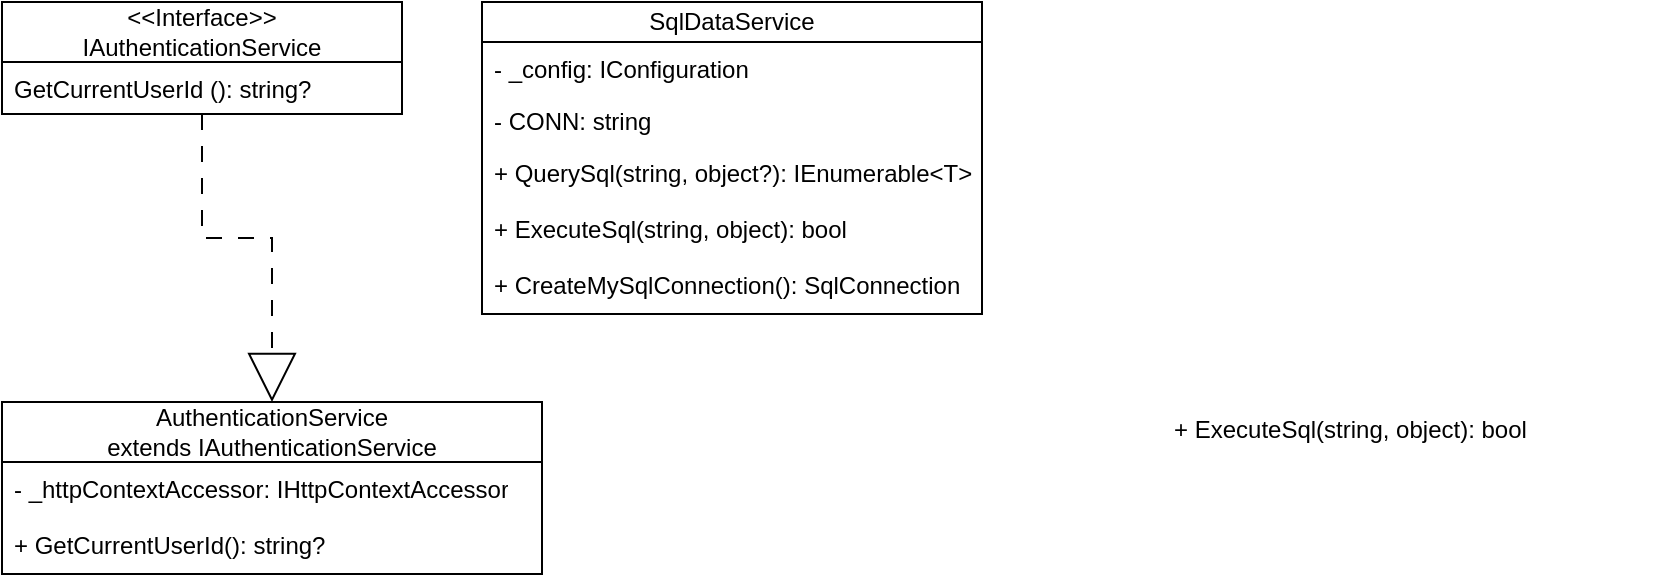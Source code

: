 <mxfile version="26.0.9">
  <diagram name="Page-1" id="7H-jBLWZlrdjJO8HGoJw">
    <mxGraphModel dx="1434" dy="844" grid="1" gridSize="10" guides="1" tooltips="1" connect="1" arrows="1" fold="1" page="1" pageScale="1" pageWidth="827" pageHeight="1169" math="0" shadow="0">
      <root>
        <mxCell id="0" />
        <mxCell id="1" parent="0" />
        <mxCell id="t6Lsa2P6Yyw3fsS84nSD-34" style="edgeStyle=orthogonalEdgeStyle;rounded=0;orthogonalLoop=1;jettySize=auto;html=1;entryX=0.5;entryY=0;entryDx=0;entryDy=0;endArrow=block;endFill=0;endSize=22;dashed=1;dashPattern=8 8;" edge="1" parent="1" source="t6Lsa2P6Yyw3fsS84nSD-6" target="t6Lsa2P6Yyw3fsS84nSD-16">
          <mxGeometry relative="1" as="geometry" />
        </mxCell>
        <mxCell id="t6Lsa2P6Yyw3fsS84nSD-6" value="&amp;lt;&amp;lt;Interface&amp;gt;&amp;gt;&lt;div&gt;IAuthenticationService&lt;br&gt;&lt;/div&gt;" style="swimlane;fontStyle=0;childLayout=stackLayout;horizontal=1;startSize=30;fillColor=none;horizontalStack=0;resizeParent=1;resizeParentMax=0;resizeLast=0;collapsible=1;marginBottom=0;whiteSpace=wrap;html=1;" vertex="1" parent="1">
          <mxGeometry x="40" y="40" width="200" height="56" as="geometry" />
        </mxCell>
        <mxCell id="t6Lsa2P6Yyw3fsS84nSD-7" value="GetCurrentUserId (): string?" style="text;strokeColor=none;fillColor=none;align=left;verticalAlign=top;spacingLeft=4;spacingRight=4;overflow=hidden;rotatable=0;points=[[0,0.5],[1,0.5]];portConstraint=eastwest;whiteSpace=wrap;html=1;" vertex="1" parent="t6Lsa2P6Yyw3fsS84nSD-6">
          <mxGeometry y="30" width="200" height="26" as="geometry" />
        </mxCell>
        <mxCell id="t6Lsa2P6Yyw3fsS84nSD-10" value="SqlDataService" style="swimlane;fontStyle=0;childLayout=stackLayout;horizontal=1;startSize=20;fillColor=none;horizontalStack=0;resizeParent=1;resizeParentMax=0;resizeLast=0;collapsible=1;marginBottom=0;whiteSpace=wrap;html=1;" vertex="1" parent="1">
          <mxGeometry x="280" y="40" width="250" height="156" as="geometry" />
        </mxCell>
        <mxCell id="t6Lsa2P6Yyw3fsS84nSD-11" value="- _config: IConfiguration" style="text;strokeColor=none;fillColor=none;align=left;verticalAlign=top;spacingLeft=4;spacingRight=4;overflow=hidden;rotatable=0;points=[[0,0.5],[1,0.5]];portConstraint=eastwest;whiteSpace=wrap;html=1;" vertex="1" parent="t6Lsa2P6Yyw3fsS84nSD-10">
          <mxGeometry y="20" width="250" height="26" as="geometry" />
        </mxCell>
        <mxCell id="t6Lsa2P6Yyw3fsS84nSD-12" value="- CONN: string" style="text;strokeColor=none;fillColor=none;align=left;verticalAlign=top;spacingLeft=4;spacingRight=4;overflow=hidden;rotatable=0;points=[[0,0.5],[1,0.5]];portConstraint=eastwest;whiteSpace=wrap;html=1;" vertex="1" parent="t6Lsa2P6Yyw3fsS84nSD-10">
          <mxGeometry y="46" width="250" height="26" as="geometry" />
        </mxCell>
        <mxCell id="t6Lsa2P6Yyw3fsS84nSD-13" value="+ QuerySql(string, object?): IEnumerable&amp;lt;T&amp;gt;" style="text;strokeColor=none;fillColor=none;align=left;verticalAlign=top;spacingLeft=4;spacingRight=4;overflow=hidden;rotatable=0;points=[[0,0.5],[1,0.5]];portConstraint=eastwest;whiteSpace=wrap;html=1;" vertex="1" parent="t6Lsa2P6Yyw3fsS84nSD-10">
          <mxGeometry y="72" width="250" height="28" as="geometry" />
        </mxCell>
        <mxCell id="t6Lsa2P6Yyw3fsS84nSD-14" value="+&amp;nbsp;ExecuteSql(string, object): bool" style="text;strokeColor=none;fillColor=none;align=left;verticalAlign=top;spacingLeft=4;spacingRight=4;overflow=hidden;rotatable=0;points=[[0,0.5],[1,0.5]];portConstraint=eastwest;whiteSpace=wrap;html=1;" vertex="1" parent="t6Lsa2P6Yyw3fsS84nSD-10">
          <mxGeometry y="100" width="250" height="28" as="geometry" />
        </mxCell>
        <mxCell id="t6Lsa2P6Yyw3fsS84nSD-15" value="+&amp;nbsp;CreateMySqlConnection(): SqlConnection" style="text;strokeColor=none;fillColor=none;align=left;verticalAlign=top;spacingLeft=4;spacingRight=4;overflow=hidden;rotatable=0;points=[[0,0.5],[1,0.5]];portConstraint=eastwest;whiteSpace=wrap;html=1;" vertex="1" parent="t6Lsa2P6Yyw3fsS84nSD-10">
          <mxGeometry y="128" width="250" height="28" as="geometry" />
        </mxCell>
        <mxCell id="t6Lsa2P6Yyw3fsS84nSD-16" value="AuthenticationService extends&amp;nbsp;IAuthenticationService" style="swimlane;fontStyle=0;childLayout=stackLayout;horizontal=1;startSize=30;fillColor=none;horizontalStack=0;resizeParent=1;resizeParentMax=0;resizeLast=0;collapsible=1;marginBottom=0;whiteSpace=wrap;html=1;" vertex="1" parent="1">
          <mxGeometry x="40" y="240" width="270" height="86" as="geometry" />
        </mxCell>
        <mxCell id="t6Lsa2P6Yyw3fsS84nSD-20" value="-&amp;nbsp;_httpContextAccessor:&amp;nbsp;IHttpContextAccessor" style="text;strokeColor=none;fillColor=none;align=left;verticalAlign=top;spacingLeft=4;spacingRight=4;overflow=hidden;rotatable=0;points=[[0,0.5],[1,0.5]];portConstraint=eastwest;whiteSpace=wrap;html=1;" vertex="1" parent="t6Lsa2P6Yyw3fsS84nSD-16">
          <mxGeometry y="30" width="270" height="28" as="geometry" />
        </mxCell>
        <mxCell id="t6Lsa2P6Yyw3fsS84nSD-35" value="+&amp;nbsp;GetCurrentUserId(): string?" style="text;strokeColor=none;fillColor=none;align=left;verticalAlign=top;spacingLeft=4;spacingRight=4;overflow=hidden;rotatable=0;points=[[0,0.5],[1,0.5]];portConstraint=eastwest;whiteSpace=wrap;html=1;" vertex="1" parent="t6Lsa2P6Yyw3fsS84nSD-16">
          <mxGeometry y="58" width="270" height="28" as="geometry" />
        </mxCell>
        <mxCell id="t6Lsa2P6Yyw3fsS84nSD-25" value="+&amp;nbsp;ExecuteSql(string, object): bool" style="text;strokeColor=none;fillColor=none;align=left;verticalAlign=top;spacingLeft=4;spacingRight=4;overflow=hidden;rotatable=0;points=[[0,0.5],[1,0.5]];portConstraint=eastwest;whiteSpace=wrap;html=1;" vertex="1" parent="1">
          <mxGeometry x="620" y="240" width="250" height="28" as="geometry" />
        </mxCell>
      </root>
    </mxGraphModel>
  </diagram>
</mxfile>
